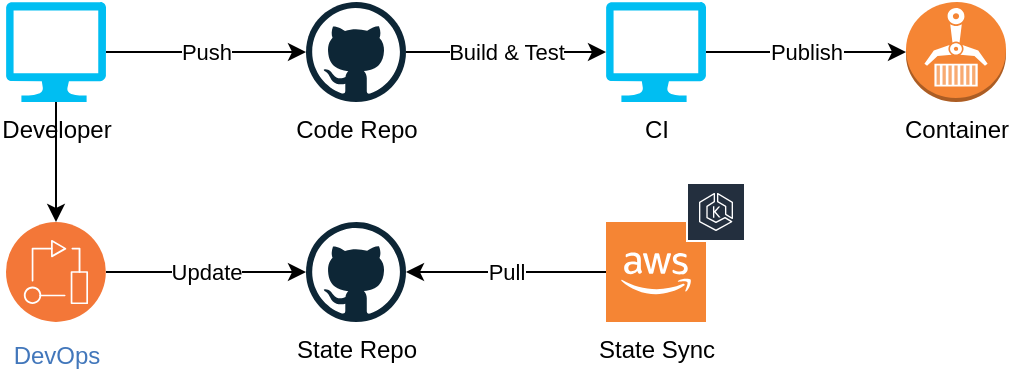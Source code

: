 <mxfile version="20.8.16" type="device"><diagram name="第 1 页" id="YE6S--JAycyGQiJij04M"><mxGraphModel dx="781" dy="544" grid="1" gridSize="10" guides="1" tooltips="1" connect="1" arrows="1" fold="1" page="1" pageScale="1" pageWidth="160000" pageHeight="160000" math="0" shadow="0"><root><mxCell id="0"/><mxCell id="1" parent="0"/><mxCell id="WkglW7Mv5It4EkqiDXl1-13" value="Publish" style="edgeStyle=orthogonalEdgeStyle;rounded=0;orthogonalLoop=1;jettySize=auto;html=1;entryX=0;entryY=0.5;entryDx=0;entryDy=0;entryPerimeter=0;" edge="1" parent="1" source="WkglW7Mv5It4EkqiDXl1-1" target="WkglW7Mv5It4EkqiDXl1-5"><mxGeometry relative="1" as="geometry"/></mxCell><mxCell id="WkglW7Mv5It4EkqiDXl1-1" value="CI" style="verticalLabelPosition=bottom;html=1;verticalAlign=top;align=center;strokeColor=none;fillColor=#00BEF2;shape=mxgraph.azure.computer;pointerEvents=1;" vertex="1" parent="1"><mxGeometry x="430" y="170" width="50" height="50" as="geometry"/></mxCell><mxCell id="WkglW7Mv5It4EkqiDXl1-12" value="Build &amp;amp; Test" style="edgeStyle=orthogonalEdgeStyle;rounded=0;orthogonalLoop=1;jettySize=auto;html=1;" edge="1" parent="1" source="WkglW7Mv5It4EkqiDXl1-2" target="WkglW7Mv5It4EkqiDXl1-1"><mxGeometry relative="1" as="geometry"/></mxCell><mxCell id="WkglW7Mv5It4EkqiDXl1-2" value="Code Repo" style="dashed=0;outlineConnect=0;html=1;align=center;labelPosition=center;verticalLabelPosition=bottom;verticalAlign=top;shape=mxgraph.weblogos.github" vertex="1" parent="1"><mxGeometry x="280" y="170" width="50" height="50" as="geometry"/></mxCell><mxCell id="WkglW7Mv5It4EkqiDXl1-11" value="Push" style="edgeStyle=orthogonalEdgeStyle;rounded=0;orthogonalLoop=1;jettySize=auto;html=1;" edge="1" parent="1" source="WkglW7Mv5It4EkqiDXl1-4" target="WkglW7Mv5It4EkqiDXl1-2"><mxGeometry relative="1" as="geometry"/></mxCell><mxCell id="WkglW7Mv5It4EkqiDXl1-14" style="edgeStyle=orthogonalEdgeStyle;rounded=0;orthogonalLoop=1;jettySize=auto;html=1;" edge="1" parent="1" source="WkglW7Mv5It4EkqiDXl1-4" target="WkglW7Mv5It4EkqiDXl1-7"><mxGeometry relative="1" as="geometry"/></mxCell><mxCell id="WkglW7Mv5It4EkqiDXl1-4" value="Developer" style="verticalLabelPosition=bottom;html=1;verticalAlign=top;align=center;strokeColor=none;fillColor=#00BEF2;shape=mxgraph.azure.computer;pointerEvents=1;" vertex="1" parent="1"><mxGeometry x="130" y="170" width="50" height="50" as="geometry"/></mxCell><mxCell id="WkglW7Mv5It4EkqiDXl1-5" value="Container" style="outlineConnect=0;dashed=0;verticalLabelPosition=bottom;verticalAlign=top;align=center;html=1;shape=mxgraph.aws3.ecr;fillColor=#F58534;gradientColor=none;" vertex="1" parent="1"><mxGeometry x="580" y="170" width="50" height="50" as="geometry"/></mxCell><mxCell id="WkglW7Mv5It4EkqiDXl1-6" value="State Repo" style="dashed=0;outlineConnect=0;html=1;align=center;labelPosition=center;verticalLabelPosition=bottom;verticalAlign=top;shape=mxgraph.weblogos.github" vertex="1" parent="1"><mxGeometry x="280" y="280" width="50" height="50" as="geometry"/></mxCell><mxCell id="WkglW7Mv5It4EkqiDXl1-15" value="Update" style="edgeStyle=orthogonalEdgeStyle;rounded=0;orthogonalLoop=1;jettySize=auto;html=1;" edge="1" parent="1" source="WkglW7Mv5It4EkqiDXl1-7" target="WkglW7Mv5It4EkqiDXl1-6"><mxGeometry relative="1" as="geometry"/></mxCell><mxCell id="WkglW7Mv5It4EkqiDXl1-7" value="DevOps" style="aspect=fixed;perimeter=ellipsePerimeter;html=1;align=center;shadow=0;dashed=0;fontColor=#4277BB;labelBackgroundColor=#ffffff;fontSize=12;spacingTop=3;image;image=img/lib/ibm/devops/devops.svg;" vertex="1" parent="1"><mxGeometry x="130" y="280" width="50" height="50" as="geometry"/></mxCell><mxCell id="WkglW7Mv5It4EkqiDXl1-16" value="Pull" style="edgeStyle=orthogonalEdgeStyle;rounded=0;orthogonalLoop=1;jettySize=auto;html=1;" edge="1" parent="1" source="WkglW7Mv5It4EkqiDXl1-8" target="WkglW7Mv5It4EkqiDXl1-6"><mxGeometry relative="1" as="geometry"/></mxCell><mxCell id="WkglW7Mv5It4EkqiDXl1-8" value="State Sync" style="outlineConnect=0;dashed=0;verticalLabelPosition=bottom;verticalAlign=top;align=center;html=1;shape=mxgraph.aws3.cloud_2;fillColor=#F58534;gradientColor=none;" vertex="1" parent="1"><mxGeometry x="430" y="280" width="50" height="50" as="geometry"/></mxCell><mxCell id="WkglW7Mv5It4EkqiDXl1-10" value="" style="sketch=0;outlineConnect=0;fontColor=#232F3E;gradientColor=none;strokeColor=#ffffff;fillColor=#232F3E;dashed=0;verticalLabelPosition=middle;verticalAlign=bottom;align=center;html=1;whiteSpace=wrap;fontSize=10;fontStyle=1;spacing=3;shape=mxgraph.aws4.productIcon;prIcon=mxgraph.aws4.eks;" vertex="1" parent="1"><mxGeometry x="470" y="260" width="30" height="30" as="geometry"/></mxCell></root></mxGraphModel></diagram></mxfile>